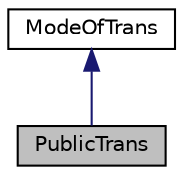 digraph "PublicTrans"
{
 // LATEX_PDF_SIZE
  edge [fontname="Helvetica",fontsize="10",labelfontname="Helvetica",labelfontsize="10"];
  node [fontname="Helvetica",fontsize="10",shape=record];
  Node1 [label="PublicTrans",height=0.2,width=0.4,color="black", fillcolor="grey75", style="filled", fontcolor="black",tooltip="Represents public transportation as a mode of transport."];
  Node2 -> Node1 [dir="back",color="midnightblue",fontsize="10",style="solid"];
  Node2 [label="ModeOfTrans",height=0.2,width=0.4,color="black", fillcolor="white", style="filled",URL="$classModeOfTrans.html",tooltip="Abstract base class for different modes of transport."];
}
